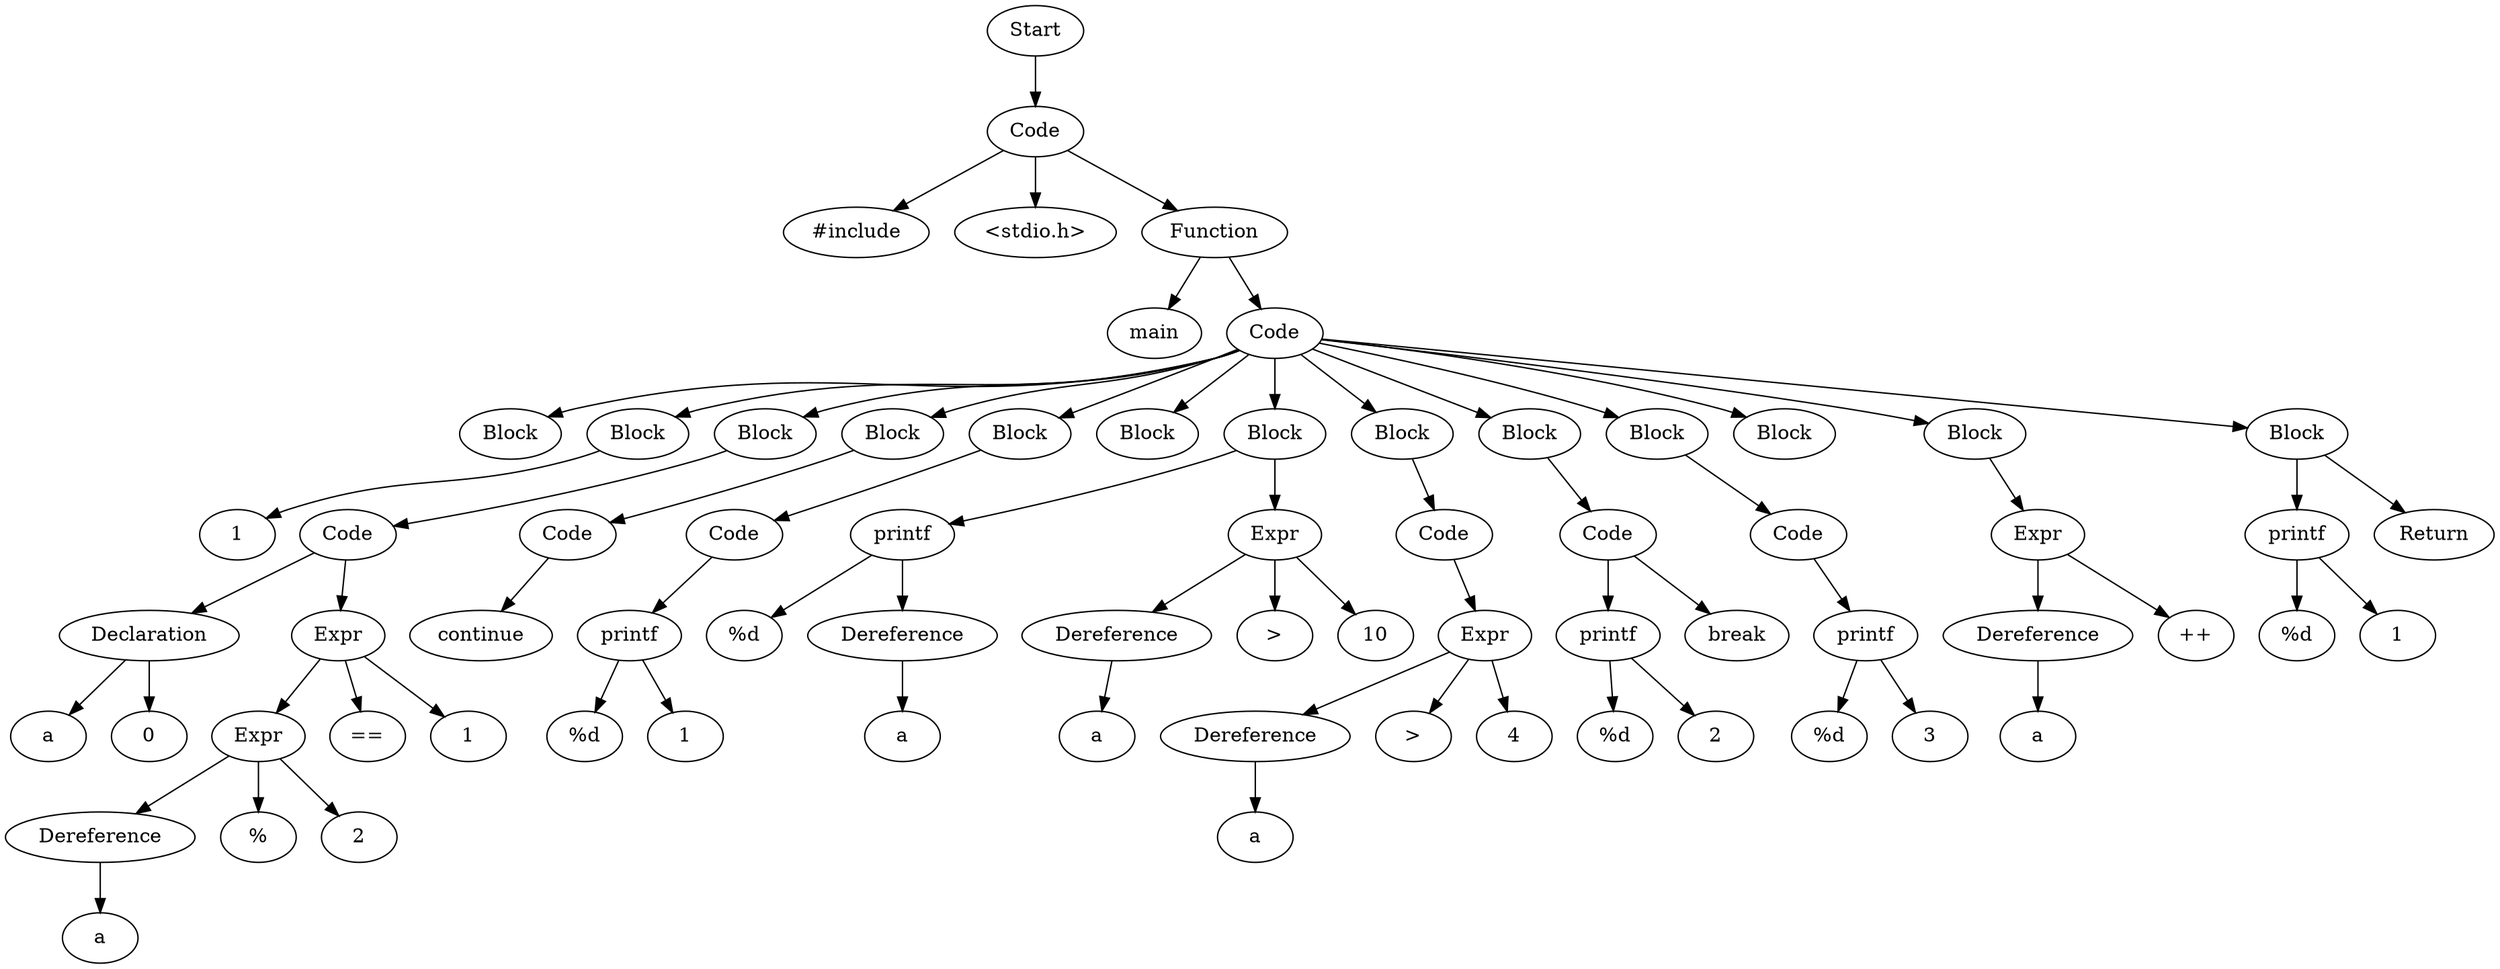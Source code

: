 digraph AST {
  "131704120028912" [label="Start"];
  "131704120028912" -> "131704120022144";
  "131704120022144" [label="Code"];
  "131704120022144" -> "131704118149376";
  "131704120022144" -> "131704118149424";
  "131704120022144" -> "131704118149472";
  "131704118149376" [label="#include"];
  "131704118149424" [label="<stdio.h>"];
  "131704118149472" [label="Function"];
  "131704118149472" -> "131704118149616";
  "131704118149472" -> "131704118149664";
  "131704118149616" [label="main"];
  "131704118149664" [label="Code"];
  "131704118149664" -> "131704118149904";
  "131704118149664" -> "131704118150048";
  "131704118149664" -> "131704118150240";
  "131704118149664" -> "131704118150768";
  "131704118149664" -> "131704118151488";
  "131704118149664" -> "131704118151824";
  "131704118149664" -> "131704118152064";
  "131704118149664" -> "131704118152832";
  "131704118149664" -> "131704118153168";
  "131704118149664" -> "131704118153888";
  "131704118149664" -> "131704118154224";
  "131704118149664" -> "131704118154464";
  "131704118149664" -> "131704118154896";
  "131704118149904" [label="Block"];
  "131704118150048" [label="Block"];
  "131704118150048" -> "131704118150144";
  "131704118150144" [label="1"];
  "131704118150240" [label="Block"];
  "131704118150240" -> "131704118150336";
  "131704118150336" [label="Code"];
  "131704118150336" -> "131704118150480";
  "131704118150336" -> "131704118150576";
  "131704118150480" [label="Declaration"];
  "131704118150480" -> "131704118150624";
  "131704118150480" -> "131704118150672";
  "131704118150624" [label="a"];
  "131704118150672" [label="0"];
  "131704118150576" [label="Expr"];
  "131704118150576" -> "131704118150816";
  "131704118150576" -> "131704118150912";
  "131704118150576" -> "131704118151200";
  "131704118150816" [label="Expr"];
  "131704118150816" -> "131704118150960";
  "131704118150816" -> "131704118151056";
  "131704118150816" -> "131704118151152";
  "131704118150960" [label="Dereference"];
  "131704118150960" -> "131704118151104";
  "131704118151104" [label="a"];
  "131704118151056" [label="%"];
  "131704118151152" [label="2"];
  "131704118150912" [label="=="];
  "131704118151200" [label="1"];
  "131704118150768" [label="Block"];
  "131704118150768" -> "131704118151296";
  "131704118151296" [label="Code"];
  "131704118151296" -> "131704118151440";
  "131704118151440" [label="continue"];
  "131704118151488" [label="Block"];
  "131704118151488" -> "131704118151584";
  "131704118151584" [label="Code"];
  "131704118151584" -> "131704118151728";
  "131704118151728" [label="printf"];
  "131704118151728" -> "131704118151872";
  "131704118151728" -> "131704118151920";
  "131704118151872" [label="%d"];
  "131704118151920" [label="1"];
  "131704118151824" [label="Block"];
  "131704118152064" [label="Block"];
  "131704118152064" -> "131704118152160";
  "131704118152064" -> "131704118152256";
  "131704118152160" [label="printf"];
  "131704118152160" -> "131704118152304";
  "131704118152160" -> "131704118152352";
  "131704118152304" [label="%d"];
  "131704118152352" [label="Dereference"];
  "131704118152352" -> "131704118152496";
  "131704118152496" [label="a"];
  "131704118152256" [label="Expr"];
  "131704118152256" -> "131704118152592";
  "131704118152256" -> "131704118152688";
  "131704118152256" -> "131704118152784";
  "131704118152592" [label="Dereference"];
  "131704118152592" -> "131704118152736";
  "131704118152736" [label="a"];
  "131704118152688" [label=">"];
  "131704118152784" [label="10"];
  "131704118152832" [label="Block"];
  "131704118152832" -> "131704118152928";
  "131704118152928" [label="Code"];
  "131704118152928" -> "131704118153072";
  "131704118153072" [label="Expr"];
  "131704118153072" -> "131704118153216";
  "131704118153072" -> "131704118153312";
  "131704118153072" -> "131704118153408";
  "131704118153216" [label="Dereference"];
  "131704118153216" -> "131704118153360";
  "131704118153360" [label="a"];
  "131704118153312" [label=">"];
  "131704118153408" [label="4"];
  "131704118153168" [label="Block"];
  "131704118153168" -> "131704118153504";
  "131704118153504" [label="Code"];
  "131704118153504" -> "131704118153648";
  "131704118153504" -> "131704118153744";
  "131704118153648" [label="printf"];
  "131704118153648" -> "131704118153792";
  "131704118153648" -> "131704118153840";
  "131704118153792" [label="%d"];
  "131704118153840" [label="2"];
  "131704118153744" [label="break"];
  "131704118153888" [label="Block"];
  "131704118153888" -> "131704118153984";
  "131704118153984" [label="Code"];
  "131704118153984" -> "131704118154128";
  "131704118154128" [label="printf"];
  "131704118154128" -> "131704118154272";
  "131704118154128" -> "131704118154320";
  "131704118154272" [label="%d"];
  "131704118154320" [label="3"];
  "131704118154224" [label="Block"];
  "131704118154464" [label="Block"];
  "131704118154464" -> "131704118154560";
  "131704118154560" [label="Expr"];
  "131704118154560" -> "131704118154704";
  "131704118154560" -> "131704118154800";
  "131704118154704" [label="Dereference"];
  "131704118154704" -> "131704118154848";
  "131704118154848" [label="a"];
  "131704118154800" [label="++"];
  "131704118154896" [label="Block"];
  "131704118154896" -> "131704118154992";
  "131704118154896" -> "131704118155088";
  "131704118154992" [label="printf"];
  "131704118154992" -> "131704118155136";
  "131704118154992" -> "131704118155184";
  "131704118155136" [label="%d"];
  "131704118155184" [label="1"];
  "131704118155088" [label="Return"];
}
